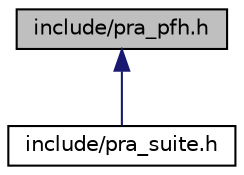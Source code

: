 digraph "include/pra_pfh.h"
{
 // LATEX_PDF_SIZE
  bgcolor="transparent";
  edge [fontname="Helvetica",fontsize="10",labelfontname="Helvetica",labelfontsize="10"];
  node [fontname="Helvetica",fontsize="10",shape=record];
  Node1 [label="include/pra_pfh.h",height=0.2,width=0.4,color="black", fillcolor="grey75", style="filled", fontcolor="black",tooltip="Provides page fault handling functionality, registering new PFH and selecting active ones."];
  Node1 -> Node2 [dir="back",color="midnightblue",fontsize="10",style="solid",fontname="Helvetica"];
  Node2 [label="include/pra_suite.h",height=0.2,width=0.4,color="black",URL="$pra__suite_8h.html",tooltip="This file provides functionality to run test suites and generate output that can be evaluated."];
}
